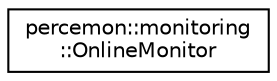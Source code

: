 digraph "Graphical Class Hierarchy"
{
 // LATEX_PDF_SIZE
  edge [fontname="Helvetica",fontsize="10",labelfontname="Helvetica",labelfontsize="10"];
  node [fontname="Helvetica",fontsize="10",shape=record];
  rankdir="LR";
  Node0 [label="percemon::monitoring\l::OnlineMonitor",height=0.2,width=0.4,color="black", fillcolor="white", style="filled",URL="$structpercemon_1_1monitoring_1_1OnlineMonitor.html",tooltip=" "];
}
